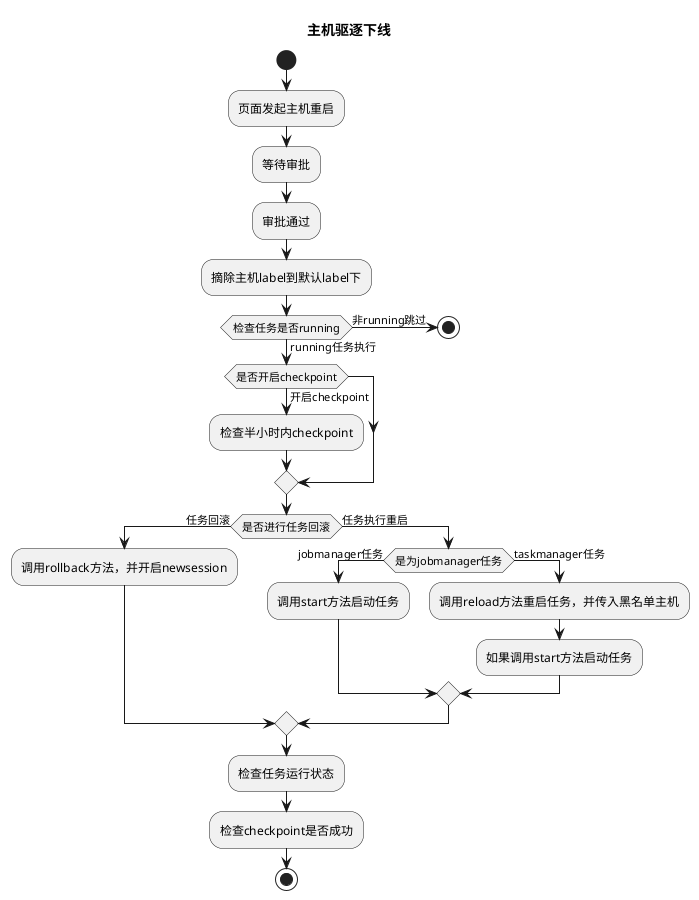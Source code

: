 @startuml

title 主机驱逐下线

start
:页面发起主机重启;
:等待审批;
:审批通过;
:摘除主机label到默认label下;
if (检查任务是否running) then (running任务执行)
  if (是否开启checkpoint) then (开启checkpoint)
    :检查半小时内checkpoint;
  endif
else (非running跳过)
    stop
endif
if (是否进行任务回滚) then (任务回滚)
    :调用rollback方法，并开启newsession;
else(任务执行重启)
 if (是为jobmanager任务) then (jobmanager任务)
    :调用start方法启动任务;
 else(taskmanager任务)
    :调用reload方法重启任务，并传入黑名单主机;
    :如果调用start方法启动任务;
    endif
endif
:检查任务运行状态;
:检查checkpoint是否成功;
stop

@enduml
